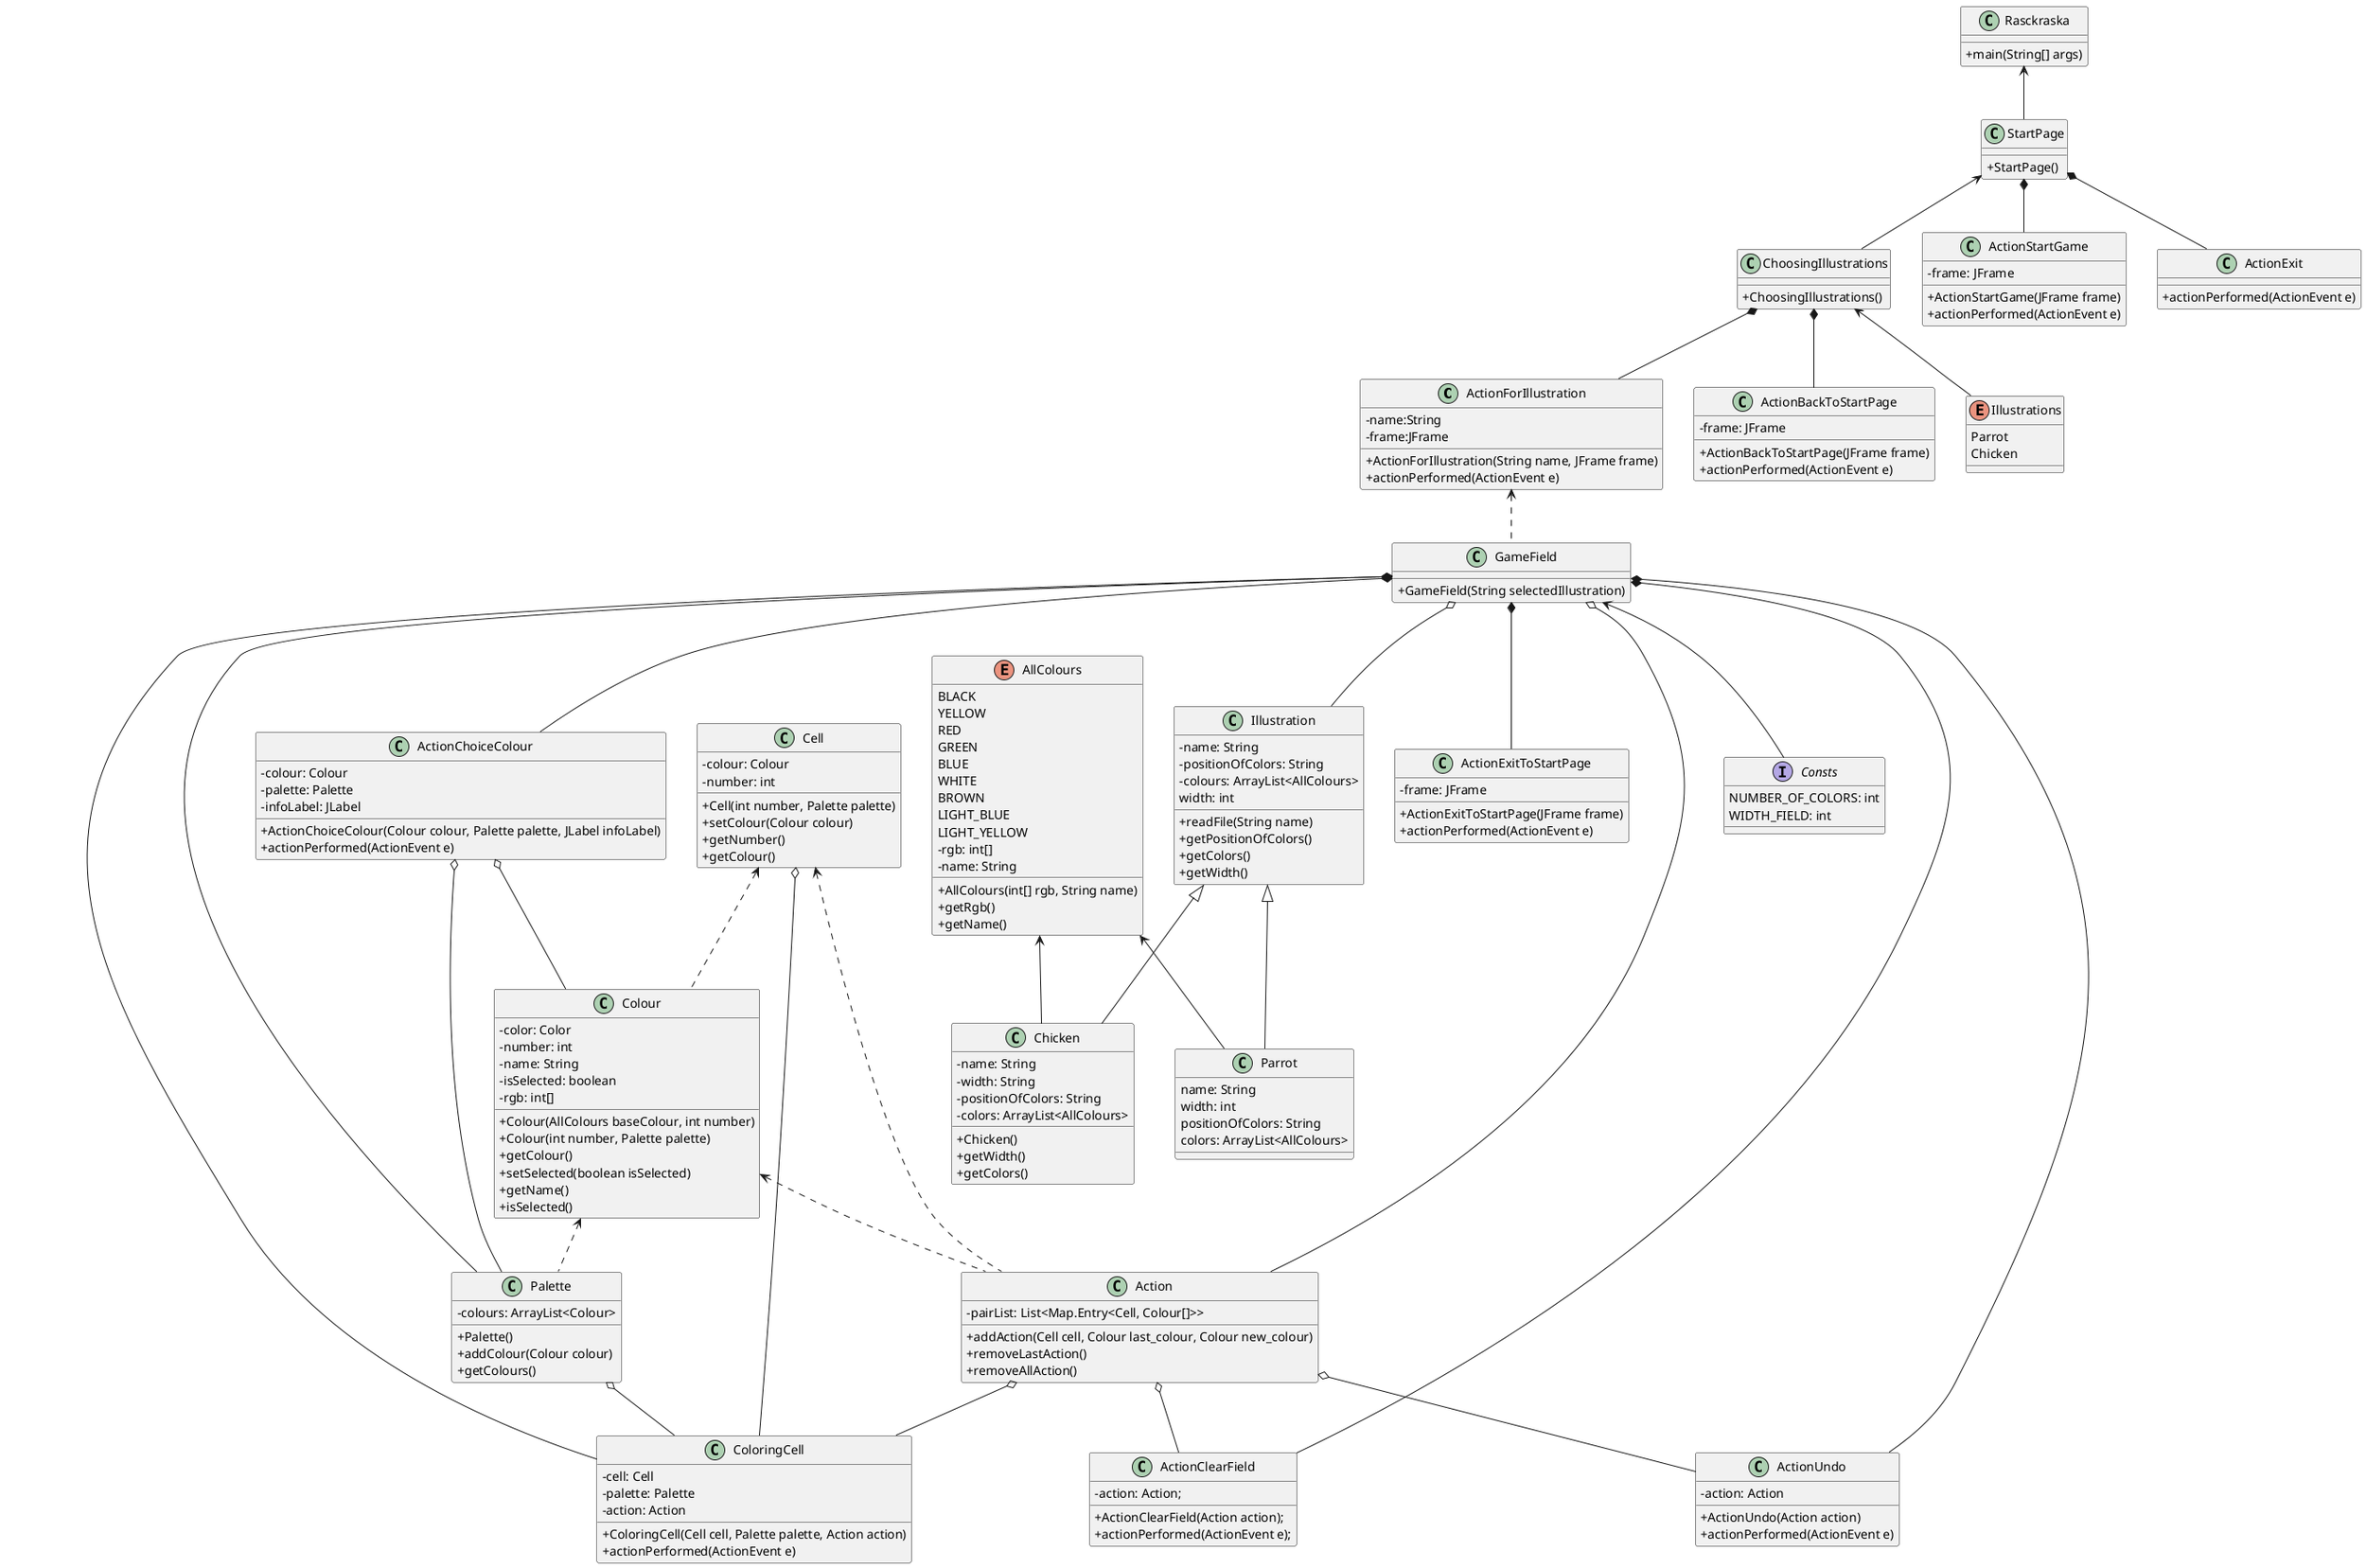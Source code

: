 @startuml
skinparam classAttributeIconSize 0

class ActionForIllustration {
-name:String
-frame:JFrame
+ActionForIllustration(String name, JFrame frame)
+actionPerformed(ActionEvent e)
}

class ActionBackToStartPage {
-frame: JFrame
+ActionBackToStartPage(JFrame frame)
+actionPerformed(ActionEvent e)
}

class ActionStartGame {
-frame: JFrame
+ActionStartGame(JFrame frame)
+actionPerformed(ActionEvent e)
}

enum Illustrations {
Parrot
Chicken
}

class Rasckraska {
+main(String[] args)
}
class ChoosingIllustrations {
+ChoosingIllustrations()
}

class ActionExit {
+actionPerformed(ActionEvent e)
}
class StartPage {
+StartPage()
}
Rasckraska <-- StartPage
StartPage *-- ActionStartGame
StartPage *-- ActionExit
StartPage <-- ChoosingIllustrations
ChoosingIllustrations <-- Illustrations
ChoosingIllustrations *-- ActionForIllustration
ChoosingIllustrations *-- ActionBackToStartPage

class Action {
-pairList: List<Map.Entry<Cell, Colour[]>>
+addAction(Cell cell, Colour last_colour, Colour new_colour)
+removeLastAction()
+removeAllAction()
}

class ActionClearField {
-action: Action;
+ActionClearField(Action action);
+actionPerformed(ActionEvent e);
}

class ActionExitToStartPage {
-frame: JFrame
+ActionExitToStartPage(JFrame frame)
+actionPerformed(ActionEvent e)
}

class ActionUndo {
-action: Action
+ActionUndo(Action action)
+actionPerformed(ActionEvent e)
}

enum AllColours {
BLACK
YELLOW
RED
GREEN
BLUE
WHITE
BROWN
LIGHT_BLUE
LIGHT_YELLOW
-rgb: int[]
-name: String
+AllColours(int[] rgb, String name)
+getRgb()
+getName()
}

class Cell {
-colour: Colour
-number: int
+Cell(int number, Palette palette)
+setColour(Colour colour)
+getNumber()
+getColour()
}

class Chicken {
-name: String
-width: String
-positionOfColors: String
-colors: ArrayList<AllColours>
+Chicken()
+getWidth()
+getColors()
}

class ActionChoiceColour {
-colour: Colour
-palette: Palette
-infoLabel: JLabel
+ActionChoiceColour(Colour colour, Palette palette, JLabel infoLabel)
+actionPerformed(ActionEvent e)
}

class ColoringCell {
-cell: Cell
-palette: Palette
-action: Action
+ColoringCell(Cell cell, Palette palette, Action action)
+actionPerformed(ActionEvent e)
}

class Colour {
-color: Color
-number: int
-name: String
-isSelected: boolean
-rgb: int[]
+Colour(AllColours baseColour, int number)
+Colour(int number, Palette palette)
+getColour()
+setSelected(boolean isSelected)
+getName()
+isSelected()
}

interface Consts {
NUMBER_OF_COLORS: int
WIDTH_FIELD: int
}

class GameField {
+GameField(String selectedIllustration)
}

class Illustration {
-name: String
-positionOfColors: String
-colours: ArrayList<AllColours>
width: int
+readFile(String name)
+getPositionOfColors()
+getColors()
+getWidth()
}

class Palette {
-colours: ArrayList<Colour>
+Palette()
+addColour(Colour colour)
+getColours()
}

class Parrot {
name: String
width: int
positionOfColors: String
colors: ArrayList<AllColours>
}
ActionForIllustration <.. GameField
GameField o-- Illustration
GameField *-- ActionUndo
GameField *-- ActionExitToStartPage
GameField *-- ActionClearField
Action o-- ActionClearField
Action o-- ActionUndo
GameField *-- Palette
GameField o-- Action
GameField *-- ActionChoiceColour
GameField <-- Consts
ActionChoiceColour o-- Colour
ActionChoiceColour o-- Palette
GameField *-- ColoringCell
Cell o-- ColoringCell
Palette o-- ColoringCell
Action o-- ColoringCell
Colour <.. Palette
Cell <.. Colour
Cell <.. Action
Colour <.. Action
Illustration <|-- Chicken
Illustration <|-- Parrot
AllColours <-- Parrot
AllColours <-- Chicken
@enduml